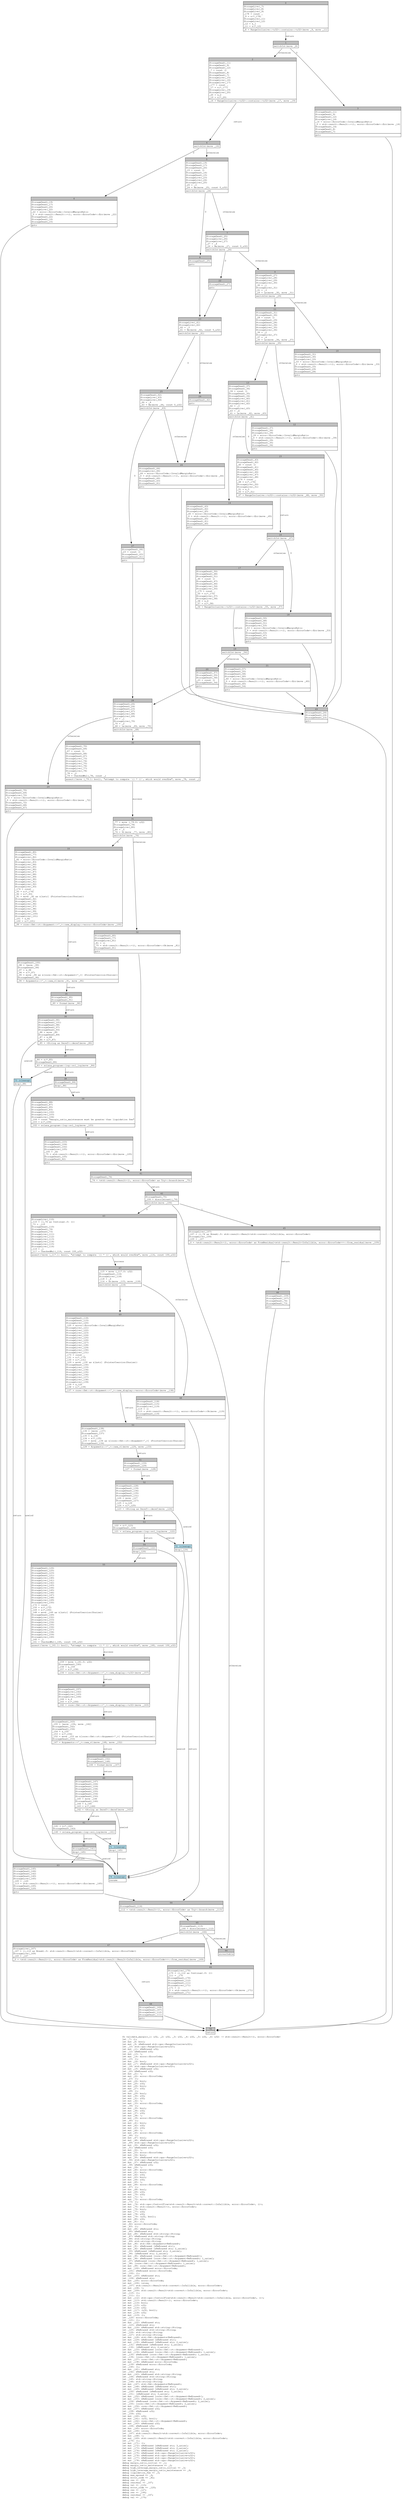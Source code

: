 digraph Mir_0_4535 {
    graph [fontname="Courier, monospace"];
    node [fontname="Courier, monospace"];
    edge [fontname="Courier, monospace"];
    label=<fn validate_margin(_1: u32, _2: u32, _3: u32, _4: u32, _5: u32, _6: u32) -&gt; std::result::Result&lt;(), error::ErrorCode&gt;<br align="left"/>let _7: ();<br align="left"/>let mut _8: bool;<br align="left"/>let mut _9: &amp;ReErased std::ops::RangeInclusive&lt;u32&gt;;<br align="left"/>let _10: std::ops::RangeInclusive&lt;u32&gt;;<br align="left"/>let mut _11: &amp;ReErased u32;<br align="left"/>let _12: &amp;ReErased u32;<br align="left"/>let mut _13: !;<br align="left"/>let mut _14: error::ErrorCode;<br align="left"/>let _15: ();<br align="left"/>let mut _16: bool;<br align="left"/>let mut _17: &amp;ReErased std::ops::RangeInclusive&lt;u32&gt;;<br align="left"/>let _18: std::ops::RangeInclusive&lt;u32&gt;;<br align="left"/>let mut _19: &amp;ReErased u32;<br align="left"/>let _20: &amp;ReErased u32;<br align="left"/>let mut _21: !;<br align="left"/>let mut _22: error::ErrorCode;<br align="left"/>let _23: ();<br align="left"/>let mut _24: bool;<br align="left"/>let mut _25: u32;<br align="left"/>let mut _26: bool;<br align="left"/>let mut _27: u32;<br align="left"/>let _28: ();<br align="left"/>let mut _29: bool;<br align="left"/>let mut _30: u32;<br align="left"/>let mut _31: u32;<br align="left"/>let mut _32: !;<br align="left"/>let mut _33: error::ErrorCode;<br align="left"/>let _34: ();<br align="left"/>let mut _35: bool;<br align="left"/>let mut _36: u32;<br align="left"/>let mut _37: u32;<br align="left"/>let mut _38: !;<br align="left"/>let mut _39: error::ErrorCode;<br align="left"/>let _40: ();<br align="left"/>let mut _41: bool;<br align="left"/>let mut _42: u32;<br align="left"/>let mut _43: u32;<br align="left"/>let mut _44: !;<br align="left"/>let mut _45: error::ErrorCode;<br align="left"/>let _46: ();<br align="left"/>let mut _47: bool;<br align="left"/>let mut _48: &amp;ReErased std::ops::RangeInclusive&lt;u32&gt;;<br align="left"/>let _49: std::ops::RangeInclusive&lt;u32&gt;;<br align="left"/>let mut _50: &amp;ReErased u32;<br align="left"/>let _51: &amp;ReErased u32;<br align="left"/>let mut _52: !;<br align="left"/>let mut _53: error::ErrorCode;<br align="left"/>let mut _54: bool;<br align="left"/>let mut _55: &amp;ReErased std::ops::RangeInclusive&lt;u32&gt;;<br align="left"/>let _56: std::ops::RangeInclusive&lt;u32&gt;;<br align="left"/>let mut _57: &amp;ReErased u32;<br align="left"/>let _58: &amp;ReErased u32;<br align="left"/>let mut _59: !;<br align="left"/>let mut _60: error::ErrorCode;<br align="left"/>let mut _61: bool;<br align="left"/>let mut _62: u32;<br align="left"/>let mut _63: bool;<br align="left"/>let mut _64: u32;<br align="left"/>let mut _65: !;<br align="left"/>let mut _66: error::ErrorCode;<br align="left"/>let _67: ();<br align="left"/>let mut _68: bool;<br align="left"/>let mut _69: u32;<br align="left"/>let mut _70: u32;<br align="left"/>let mut _71: !;<br align="left"/>let mut _72: error::ErrorCode;<br align="left"/>let _73: ();<br align="left"/>let mut _74: std::ops::ControlFlow&lt;std::result::Result&lt;std::convert::Infallible, error::ErrorCode&gt;, ()&gt;;<br align="left"/>let mut _75: std::result::Result&lt;(), error::ErrorCode&gt;;<br align="left"/>let mut _76: bool;<br align="left"/>let mut _77: u32;<br align="left"/>let mut _78: u32;<br align="left"/>let mut _79: (u32, bool);<br align="left"/>let mut _80: u32;<br align="left"/>let mut _81: ();<br align="left"/>let _82: error::ErrorCode;<br align="left"/>let _83: ();<br align="left"/>let mut _84: &amp;ReErased str;<br align="left"/>let _85: &amp;ReErased str;<br align="left"/>let mut _86: &amp;ReErased std::string::String;<br align="left"/>let _87: &amp;ReErased std::string::String;<br align="left"/>let _88: std::string::String;<br align="left"/>let _89: std::string::String;<br align="left"/>let mut _90: std::fmt::Arguments&lt;ReErased&gt;;<br align="left"/>let mut _91: &amp;ReErased [&amp;ReErased str];<br align="left"/>let mut _92: &amp;ReErased [&amp;ReErased str; 2_usize];<br align="left"/>let _93: &amp;ReErased [&amp;ReErased str; 2_usize];<br align="left"/>let _94: [&amp;ReErased str; 2_usize];<br align="left"/>let mut _95: &amp;ReErased [core::fmt::rt::Argument&lt;ReErased&gt;];<br align="left"/>let mut _96: &amp;ReErased [core::fmt::rt::Argument&lt;ReErased&gt;; 1_usize];<br align="left"/>let _97: &amp;ReErased [core::fmt::rt::Argument&lt;ReErased&gt;; 1_usize];<br align="left"/>let _98: [core::fmt::rt::Argument&lt;ReErased&gt;; 1_usize];<br align="left"/>let mut _99: core::fmt::rt::Argument&lt;ReErased&gt;;<br align="left"/>let mut _100: &amp;ReErased error::ErrorCode;<br align="left"/>let _101: &amp;ReErased error::ErrorCode;<br align="left"/>let _102: ();<br align="left"/>let mut _103: &amp;ReErased str;<br align="left"/>let _104: &amp;ReErased str;<br align="left"/>let mut _105: error::ErrorCode;<br align="left"/>let mut _106: isize;<br align="left"/>let _107: std::result::Result&lt;std::convert::Infallible, error::ErrorCode&gt;;<br align="left"/>let mut _108: !;<br align="left"/>let mut _109: std::result::Result&lt;std::convert::Infallible, error::ErrorCode&gt;;<br align="left"/>let _110: ();<br align="left"/>let _111: ();<br align="left"/>let mut _112: std::ops::ControlFlow&lt;std::result::Result&lt;std::convert::Infallible, error::ErrorCode&gt;, ()&gt;;<br align="left"/>let mut _113: std::result::Result&lt;(), error::ErrorCode&gt;;<br align="left"/>let mut _114: bool;<br align="left"/>let mut _115: u32;<br align="left"/>let mut _116: u32;<br align="left"/>let mut _117: (u32, bool);<br align="left"/>let mut _118: u32;<br align="left"/>let mut _119: ();<br align="left"/>let _120: error::ErrorCode;<br align="left"/>let _121: ();<br align="left"/>let mut _122: &amp;ReErased str;<br align="left"/>let _123: &amp;ReErased str;<br align="left"/>let mut _124: &amp;ReErased std::string::String;<br align="left"/>let _125: &amp;ReErased std::string::String;<br align="left"/>let _126: std::string::String;<br align="left"/>let _127: std::string::String;<br align="left"/>let mut _128: std::fmt::Arguments&lt;ReErased&gt;;<br align="left"/>let mut _129: &amp;ReErased [&amp;ReErased str];<br align="left"/>let mut _130: &amp;ReErased [&amp;ReErased str; 2_usize];<br align="left"/>let _131: &amp;ReErased [&amp;ReErased str; 2_usize];<br align="left"/>let _132: [&amp;ReErased str; 2_usize];<br align="left"/>let mut _133: &amp;ReErased [core::fmt::rt::Argument&lt;ReErased&gt;];<br align="left"/>let mut _134: &amp;ReErased [core::fmt::rt::Argument&lt;ReErased&gt;; 1_usize];<br align="left"/>let _135: &amp;ReErased [core::fmt::rt::Argument&lt;ReErased&gt;; 1_usize];<br align="left"/>let _136: [core::fmt::rt::Argument&lt;ReErased&gt;; 1_usize];<br align="left"/>let mut _137: core::fmt::rt::Argument&lt;ReErased&gt;;<br align="left"/>let mut _138: &amp;ReErased error::ErrorCode;<br align="left"/>let _139: &amp;ReErased error::ErrorCode;<br align="left"/>let _140: ();<br align="left"/>let mut _141: &amp;ReErased str;<br align="left"/>let _142: &amp;ReErased str;<br align="left"/>let mut _143: &amp;ReErased std::string::String;<br align="left"/>let _144: &amp;ReErased std::string::String;<br align="left"/>let _145: std::string::String;<br align="left"/>let _146: std::string::String;<br align="left"/>let mut _147: std::fmt::Arguments&lt;ReErased&gt;;<br align="left"/>let mut _148: &amp;ReErased [&amp;ReErased str];<br align="left"/>let mut _149: &amp;ReErased [&amp;ReErased str; 3_usize];<br align="left"/>let _150: &amp;ReErased [&amp;ReErased str; 3_usize];<br align="left"/>let _151: [&amp;ReErased str; 3_usize];<br align="left"/>let mut _152: &amp;ReErased [core::fmt::rt::Argument&lt;ReErased&gt;];<br align="left"/>let mut _153: &amp;ReErased [core::fmt::rt::Argument&lt;ReErased&gt;; 2_usize];<br align="left"/>let _154: &amp;ReErased [core::fmt::rt::Argument&lt;ReErased&gt;; 2_usize];<br align="left"/>let _155: [core::fmt::rt::Argument&lt;ReErased&gt;; 2_usize];<br align="left"/>let mut _156: core::fmt::rt::Argument&lt;ReErased&gt;;<br align="left"/>let mut _157: &amp;ReErased u32;<br align="left"/>let _158: &amp;ReErased u32;<br align="left"/>let _159: u32;<br align="left"/>let mut _160: u32;<br align="left"/>let mut _161: (u32, bool);<br align="left"/>let mut _162: core::fmt::rt::Argument&lt;ReErased&gt;;<br align="left"/>let mut _163: &amp;ReErased u32;<br align="left"/>let _164: &amp;ReErased u32;<br align="left"/>let mut _165: error::ErrorCode;<br align="left"/>let mut _166: isize;<br align="left"/>let _167: std::result::Result&lt;std::convert::Infallible, error::ErrorCode&gt;;<br align="left"/>let mut _168: !;<br align="left"/>let mut _169: std::result::Result&lt;std::convert::Infallible, error::ErrorCode&gt;;<br align="left"/>let _170: ();<br align="left"/>let mut _171: ();<br align="left"/>let mut _172: &amp;ReErased [&amp;ReErased str; 3_usize];<br align="left"/>let mut _173: &amp;ReErased [&amp;ReErased str; 2_usize];<br align="left"/>let mut _174: &amp;ReErased [&amp;ReErased str; 2_usize];<br align="left"/>let mut _175: &amp;ReErased std::ops::RangeInclusive&lt;u32&gt;;<br align="left"/>let mut _176: &amp;ReErased std::ops::RangeInclusive&lt;u32&gt;;<br align="left"/>let mut _177: &amp;ReErased std::ops::RangeInclusive&lt;u32&gt;;<br align="left"/>let mut _178: &amp;ReErased std::ops::RangeInclusive&lt;u32&gt;;<br align="left"/>debug margin_ratio_initial =&gt; _1;<br align="left"/>debug margin_ratio_maintenance =&gt; _2;<br align="left"/>debug high_leverage_margin_ratio_initial =&gt; _3;<br align="left"/>debug high_leverage_margin_ratio_maintenance =&gt; _4;<br align="left"/>debug liquidation_fee =&gt; _5;<br align="left"/>debug max_spread =&gt; _6;<br align="left"/>debug error_code =&gt; _82;<br align="left"/>debug res =&gt; _89;<br align="left"/>debug residual =&gt; _107;<br align="left"/>debug val =&gt; _110;<br align="left"/>debug error_code =&gt; _120;<br align="left"/>debug res =&gt; _127;<br align="left"/>debug res =&gt; _146;<br align="left"/>debug residual =&gt; _167;<br align="left"/>debug val =&gt; _170;<br align="left"/>>;
    bb0__0_4535 [shape="none", label=<<table border="0" cellborder="1" cellspacing="0"><tr><td bgcolor="gray" align="center" colspan="1">0</td></tr><tr><td align="left" balign="left">StorageLive(_7)<br/>StorageLive(_8)<br/>StorageLive(_9)<br/>_178 = const _<br/>_9 = &amp;(*_178)<br/>StorageLive(_11)<br/>StorageLive(_12)<br/>_12 = &amp;_1<br/>_11 = &amp;(*_12)<br/></td></tr><tr><td align="left">_8 = RangeInclusive::&lt;u32&gt;::contains::&lt;u32&gt;(move _9, move _11)</td></tr></table>>];
    bb1__0_4535 [shape="none", label=<<table border="0" cellborder="1" cellspacing="0"><tr><td bgcolor="gray" align="center" colspan="1">1</td></tr><tr><td align="left">switchInt(move _8)</td></tr></table>>];
    bb2__0_4535 [shape="none", label=<<table border="0" cellborder="1" cellspacing="0"><tr><td bgcolor="gray" align="center" colspan="1">2</td></tr><tr><td align="left" balign="left">StorageDead(_11)<br/>StorageDead(_9)<br/>StorageDead(_12)<br/>_7 = const ()<br/>StorageDead(_8)<br/>StorageDead(_7)<br/>StorageLive(_15)<br/>StorageLive(_16)<br/>StorageLive(_17)<br/>_177 = const _<br/>_17 = &amp;(*_177)<br/>StorageLive(_19)<br/>StorageLive(_20)<br/>_20 = &amp;_2<br/>_19 = &amp;(*_20)<br/></td></tr><tr><td align="left">_16 = RangeInclusive::&lt;u32&gt;::contains::&lt;u32&gt;(move _17, move _19)</td></tr></table>>];
    bb3__0_4535 [shape="none", label=<<table border="0" cellborder="1" cellspacing="0"><tr><td bgcolor="gray" align="center" colspan="1">3</td></tr><tr><td align="left" balign="left">StorageDead(_11)<br/>StorageDead(_9)<br/>StorageDead(_12)<br/>StorageLive(_14)<br/>_14 = error::ErrorCode::InvalidMarginRatio<br/>_0 = std::result::Result::&lt;(), error::ErrorCode&gt;::Err(move _14)<br/>StorageDead(_14)<br/>StorageDead(_8)<br/>StorageDead(_7)<br/></td></tr><tr><td align="left">goto</td></tr></table>>];
    bb4__0_4535 [shape="none", label=<<table border="0" cellborder="1" cellspacing="0"><tr><td bgcolor="gray" align="center" colspan="1">4</td></tr><tr><td align="left">switchInt(move _16)</td></tr></table>>];
    bb5__0_4535 [shape="none", label=<<table border="0" cellborder="1" cellspacing="0"><tr><td bgcolor="gray" align="center" colspan="1">5</td></tr><tr><td align="left" balign="left">StorageDead(_19)<br/>StorageDead(_17)<br/>StorageDead(_20)<br/>_15 = const ()<br/>StorageDead(_16)<br/>StorageDead(_15)<br/>StorageLive(_23)<br/>StorageLive(_24)<br/>StorageLive(_25)<br/>_25 = _3<br/>_24 = Ne(move _25, const 0_u32)<br/></td></tr><tr><td align="left">switchInt(move _24)</td></tr></table>>];
    bb6__0_4535 [shape="none", label=<<table border="0" cellborder="1" cellspacing="0"><tr><td bgcolor="gray" align="center" colspan="1">6</td></tr><tr><td align="left" balign="left">StorageDead(_19)<br/>StorageDead(_17)<br/>StorageDead(_20)<br/>StorageLive(_22)<br/>_22 = error::ErrorCode::InvalidMarginRatio<br/>_0 = std::result::Result::&lt;(), error::ErrorCode&gt;::Err(move _22)<br/>StorageDead(_22)<br/>StorageDead(_16)<br/>StorageDead(_15)<br/></td></tr><tr><td align="left">goto</td></tr></table>>];
    bb7__0_4535 [shape="none", label=<<table border="0" cellborder="1" cellspacing="0"><tr><td bgcolor="gray" align="center" colspan="1">7</td></tr><tr><td align="left" balign="left">StorageDead(_25)<br/>StorageLive(_26)<br/>StorageLive(_27)<br/>_27 = _4<br/>_26 = Ne(move _27, const 0_u32)<br/></td></tr><tr><td align="left">switchInt(move _26)</td></tr></table>>];
    bb8__0_4535 [shape="none", label=<<table border="0" cellborder="1" cellspacing="0"><tr><td bgcolor="gray" align="center" colspan="1">8</td></tr><tr><td align="left" balign="left">StorageDead(_25)<br/></td></tr><tr><td align="left">goto</td></tr></table>>];
    bb9__0_4535 [shape="none", label=<<table border="0" cellborder="1" cellspacing="0"><tr><td bgcolor="gray" align="center" colspan="1">9</td></tr><tr><td align="left" balign="left">StorageDead(_27)<br/>StorageLive(_28)<br/>StorageLive(_29)<br/>StorageLive(_30)<br/>_30 = _1<br/>StorageLive(_31)<br/>_31 = _3<br/>_29 = Le(move _30, move _31)<br/></td></tr><tr><td align="left">switchInt(move _29)</td></tr></table>>];
    bb10__0_4535 [shape="none", label=<<table border="0" cellborder="1" cellspacing="0"><tr><td bgcolor="gray" align="center" colspan="1">10</td></tr><tr><td align="left" balign="left">StorageDead(_31)<br/>StorageDead(_30)<br/>StorageLive(_33)<br/>_33 = error::ErrorCode::InvalidMarginRatio<br/>_0 = std::result::Result::&lt;(), error::ErrorCode&gt;::Err(move _33)<br/>StorageDead(_33)<br/>StorageDead(_29)<br/>StorageDead(_28)<br/></td></tr><tr><td align="left">goto</td></tr></table>>];
    bb11__0_4535 [shape="none", label=<<table border="0" cellborder="1" cellspacing="0"><tr><td bgcolor="gray" align="center" colspan="1">11</td></tr><tr><td align="left" balign="left">StorageDead(_31)<br/>StorageDead(_30)<br/>_28 = const ()<br/>StorageDead(_29)<br/>StorageDead(_28)<br/>StorageLive(_34)<br/>StorageLive(_35)<br/>StorageLive(_36)<br/>_36 = _2<br/>StorageLive(_37)<br/>_37 = _4<br/>_35 = Le(move _36, move _37)<br/></td></tr><tr><td align="left">switchInt(move _35)</td></tr></table>>];
    bb12__0_4535 [shape="none", label=<<table border="0" cellborder="1" cellspacing="0"><tr><td bgcolor="gray" align="center" colspan="1">12</td></tr><tr><td align="left" balign="left">StorageDead(_37)<br/>StorageDead(_36)<br/>StorageLive(_39)<br/>_39 = error::ErrorCode::InvalidMarginRatio<br/>_0 = std::result::Result::&lt;(), error::ErrorCode&gt;::Err(move _39)<br/>StorageDead(_39)<br/>StorageDead(_35)<br/>StorageDead(_34)<br/></td></tr><tr><td align="left">goto</td></tr></table>>];
    bb13__0_4535 [shape="none", label=<<table border="0" cellborder="1" cellspacing="0"><tr><td bgcolor="gray" align="center" colspan="1">13</td></tr><tr><td align="left" balign="left">StorageDead(_37)<br/>StorageDead(_36)<br/>_34 = const ()<br/>StorageDead(_35)<br/>StorageDead(_34)<br/>StorageLive(_40)<br/>StorageLive(_41)<br/>StorageLive(_42)<br/>_42 = _3<br/>StorageLive(_43)<br/>_43 = _4<br/>_41 = Le(move _42, move _43)<br/></td></tr><tr><td align="left">switchInt(move _41)</td></tr></table>>];
    bb14__0_4535 [shape="none", label=<<table border="0" cellborder="1" cellspacing="0"><tr><td bgcolor="gray" align="center" colspan="1">14</td></tr><tr><td align="left" balign="left">StorageDead(_43)<br/>StorageDead(_42)<br/>StorageLive(_45)<br/>_45 = error::ErrorCode::InvalidMarginRatio<br/>_0 = std::result::Result::&lt;(), error::ErrorCode&gt;::Err(move _45)<br/>StorageDead(_45)<br/>StorageDead(_41)<br/>StorageDead(_40)<br/></td></tr><tr><td align="left">goto</td></tr></table>>];
    bb15__0_4535 [shape="none", label=<<table border="0" cellborder="1" cellspacing="0"><tr><td bgcolor="gray" align="center" colspan="1">15</td></tr><tr><td align="left" balign="left">StorageDead(_43)<br/>StorageDead(_42)<br/>_40 = const ()<br/>StorageDead(_41)<br/>StorageDead(_40)<br/>StorageLive(_46)<br/>StorageLive(_47)<br/>StorageLive(_48)<br/>_176 = const _<br/>_48 = &amp;(*_176)<br/>StorageLive(_50)<br/>StorageLive(_51)<br/>_51 = &amp;_3<br/>_50 = &amp;(*_51)<br/></td></tr><tr><td align="left">_47 = RangeInclusive::&lt;u32&gt;::contains::&lt;u32&gt;(move _48, move _50)</td></tr></table>>];
    bb16__0_4535 [shape="none", label=<<table border="0" cellborder="1" cellspacing="0"><tr><td bgcolor="gray" align="center" colspan="1">16</td></tr><tr><td align="left">switchInt(move _47)</td></tr></table>>];
    bb17__0_4535 [shape="none", label=<<table border="0" cellborder="1" cellspacing="0"><tr><td bgcolor="gray" align="center" colspan="1">17</td></tr><tr><td align="left" balign="left">StorageDead(_50)<br/>StorageDead(_48)<br/>StorageDead(_51)<br/>_46 = const ()<br/>StorageDead(_47)<br/>StorageDead(_46)<br/>StorageLive(_54)<br/>StorageLive(_55)<br/>_175 = const _<br/>_55 = &amp;(*_175)<br/>StorageLive(_57)<br/>StorageLive(_58)<br/>_58 = &amp;_4<br/>_57 = &amp;(*_58)<br/></td></tr><tr><td align="left">_54 = RangeInclusive::&lt;u32&gt;::contains::&lt;u32&gt;(move _55, move _57)</td></tr></table>>];
    bb18__0_4535 [shape="none", label=<<table border="0" cellborder="1" cellspacing="0"><tr><td bgcolor="gray" align="center" colspan="1">18</td></tr><tr><td align="left" balign="left">StorageDead(_50)<br/>StorageDead(_48)<br/>StorageDead(_51)<br/>StorageLive(_53)<br/>_53 = error::ErrorCode::InvalidMarginRatio<br/>_0 = std::result::Result::&lt;(), error::ErrorCode&gt;::Err(move _53)<br/>StorageDead(_53)<br/>StorageDead(_47)<br/>StorageDead(_46)<br/></td></tr><tr><td align="left">goto</td></tr></table>>];
    bb19__0_4535 [shape="none", label=<<table border="0" cellborder="1" cellspacing="0"><tr><td bgcolor="gray" align="center" colspan="1">19</td></tr><tr><td align="left">switchInt(move _54)</td></tr></table>>];
    bb20__0_4535 [shape="none", label=<<table border="0" cellborder="1" cellspacing="0"><tr><td bgcolor="gray" align="center" colspan="1">20</td></tr><tr><td align="left" balign="left">StorageDead(_57)<br/>StorageDead(_55)<br/>StorageDead(_58)<br/>_23 = const ()<br/>StorageDead(_54)<br/></td></tr><tr><td align="left">goto</td></tr></table>>];
    bb21__0_4535 [shape="none", label=<<table border="0" cellborder="1" cellspacing="0"><tr><td bgcolor="gray" align="center" colspan="1">21</td></tr><tr><td align="left" balign="left">StorageDead(_57)<br/>StorageDead(_55)<br/>StorageDead(_58)<br/>StorageLive(_60)<br/>_60 = error::ErrorCode::InvalidMarginRatio<br/>_0 = std::result::Result::&lt;(), error::ErrorCode&gt;::Err(move _60)<br/>StorageDead(_60)<br/>StorageDead(_54)<br/></td></tr><tr><td align="left">goto</td></tr></table>>];
    bb22__0_4535 [shape="none", label=<<table border="0" cellborder="1" cellspacing="0"><tr><td bgcolor="gray" align="center" colspan="1">22</td></tr><tr><td align="left" balign="left">StorageDead(_27)<br/></td></tr><tr><td align="left">goto</td></tr></table>>];
    bb23__0_4535 [shape="none", label=<<table border="0" cellborder="1" cellspacing="0"><tr><td bgcolor="gray" align="center" colspan="1">23</td></tr><tr><td align="left" balign="left">StorageLive(_61)<br/>StorageLive(_62)<br/>_62 = _3<br/>_61 = Ne(move _62, const 0_u32)<br/></td></tr><tr><td align="left">switchInt(move _61)</td></tr></table>>];
    bb24__0_4535 [shape="none", label=<<table border="0" cellborder="1" cellspacing="0"><tr><td bgcolor="gray" align="center" colspan="1">24</td></tr><tr><td align="left" balign="left">StorageDead(_62)<br/></td></tr><tr><td align="left">goto</td></tr></table>>];
    bb25__0_4535 [shape="none", label=<<table border="0" cellborder="1" cellspacing="0"><tr><td bgcolor="gray" align="center" colspan="1">25</td></tr><tr><td align="left" balign="left">StorageDead(_62)<br/>StorageLive(_63)<br/>StorageLive(_64)<br/>_64 = _4<br/>_63 = Ne(move _64, const 0_u32)<br/></td></tr><tr><td align="left">switchInt(move _63)</td></tr></table>>];
    bb26__0_4535 [shape="none", label=<<table border="0" cellborder="1" cellspacing="0"><tr><td bgcolor="gray" align="center" colspan="1">26</td></tr><tr><td align="left" balign="left">StorageDead(_64)<br/>StorageLive(_66)<br/>_66 = error::ErrorCode::InvalidMarginRatio<br/>_0 = std::result::Result::&lt;(), error::ErrorCode&gt;::Err(move _66)<br/>StorageDead(_66)<br/>StorageDead(_63)<br/>StorageDead(_61)<br/></td></tr><tr><td align="left">goto</td></tr></table>>];
    bb27__0_4535 [shape="none", label=<<table border="0" cellborder="1" cellspacing="0"><tr><td bgcolor="gray" align="center" colspan="1">27</td></tr><tr><td align="left" balign="left">StorageDead(_64)<br/>_23 = const ()<br/>StorageDead(_63)<br/>StorageDead(_61)<br/></td></tr><tr><td align="left">goto</td></tr></table>>];
    bb28__0_4535 [shape="none", label=<<table border="0" cellborder="1" cellspacing="0"><tr><td bgcolor="gray" align="center" colspan="1">28</td></tr><tr><td align="left" balign="left">StorageDead(_26)<br/>StorageDead(_24)<br/>StorageDead(_23)<br/>StorageLive(_67)<br/>StorageLive(_68)<br/>StorageLive(_69)<br/>_69 = _1<br/>StorageLive(_70)<br/>_70 = _2<br/>_68 = Le(move _69, move _70)<br/></td></tr><tr><td align="left">switchInt(move _68)</td></tr></table>>];
    bb29__0_4535 [shape="none", label=<<table border="0" cellborder="1" cellspacing="0"><tr><td bgcolor="gray" align="center" colspan="1">29</td></tr><tr><td align="left" balign="left">StorageDead(_70)<br/>StorageDead(_69)<br/>StorageLive(_72)<br/>_72 = error::ErrorCode::InvalidMarginRatio<br/>_0 = std::result::Result::&lt;(), error::ErrorCode&gt;::Err(move _72)<br/>StorageDead(_72)<br/>StorageDead(_68)<br/>StorageDead(_67)<br/></td></tr><tr><td align="left">goto</td></tr></table>>];
    bb30__0_4535 [shape="none", label=<<table border="0" cellborder="1" cellspacing="0"><tr><td bgcolor="gray" align="center" colspan="1">30</td></tr><tr><td align="left" balign="left">StorageDead(_70)<br/>StorageDead(_69)<br/>_67 = const ()<br/>StorageDead(_68)<br/>StorageDead(_67)<br/>StorageLive(_73)<br/>StorageLive(_74)<br/>StorageLive(_75)<br/>StorageLive(_76)<br/>StorageLive(_77)<br/>StorageLive(_78)<br/>_78 = _2<br/>_79 = CheckedMul(_78, const _)<br/></td></tr><tr><td align="left">assert(!move (_79.1: bool), &quot;attempt to compute `{} * {}`, which would overflow&quot;, move _78, const _)</td></tr></table>>];
    bb31__0_4535 [shape="none", label=<<table border="0" cellborder="1" cellspacing="0"><tr><td bgcolor="gray" align="center" colspan="1">31</td></tr><tr><td align="left" balign="left">_77 = move (_79.0: u32)<br/>StorageDead(_78)<br/>StorageLive(_80)<br/>_80 = _5<br/>_76 = Gt(move _77, move _80)<br/></td></tr><tr><td align="left">switchInt(move _76)</td></tr></table>>];
    bb32__0_4535 [shape="none", label=<<table border="0" cellborder="1" cellspacing="0"><tr><td bgcolor="gray" align="center" colspan="1">32</td></tr><tr><td align="left" balign="left">StorageDead(_80)<br/>StorageDead(_77)<br/>StorageLive(_81)<br/>_81 = ()<br/>_75 = std::result::Result::&lt;(), error::ErrorCode&gt;::Ok(move _81)<br/>StorageDead(_81)<br/></td></tr><tr><td align="left">goto</td></tr></table>>];
    bb33__0_4535 [shape="none", label=<<table border="0" cellborder="1" cellspacing="0"><tr><td bgcolor="gray" align="center" colspan="1">33</td></tr><tr><td align="left" balign="left">StorageDead(_80)<br/>StorageDead(_77)<br/>StorageLive(_82)<br/>_82 = error::ErrorCode::InvalidMarginRatio<br/>StorageLive(_83)<br/>StorageLive(_84)<br/>StorageLive(_85)<br/>StorageLive(_86)<br/>StorageLive(_87)<br/>StorageLive(_88)<br/>StorageLive(_89)<br/>StorageLive(_90)<br/>StorageLive(_91)<br/>StorageLive(_92)<br/>StorageLive(_93)<br/>_174 = const _<br/>_93 = &amp;(*_174)<br/>_92 = &amp;(*_93)<br/>_91 = move _92 as &amp;[&amp;str] (PointerCoercion(Unsize))<br/>StorageDead(_92)<br/>StorageLive(_95)<br/>StorageLive(_96)<br/>StorageLive(_97)<br/>StorageLive(_98)<br/>StorageLive(_99)<br/>StorageLive(_100)<br/>StorageLive(_101)<br/>_101 = &amp;_82<br/>_100 = &amp;(*_101)<br/></td></tr><tr><td align="left">_99 = core::fmt::rt::Argument::&lt;'_&gt;::new_display::&lt;error::ErrorCode&gt;(move _100)</td></tr></table>>];
    bb34__0_4535 [shape="none", label=<<table border="0" cellborder="1" cellspacing="0"><tr><td bgcolor="gray" align="center" colspan="1">34</td></tr><tr><td align="left" balign="left">StorageDead(_100)<br/>_98 = [move _99]<br/>StorageDead(_99)<br/>_97 = &amp;_98<br/>_96 = &amp;(*_97)<br/>_95 = move _96 as &amp;[core::fmt::rt::Argument&lt;'_&gt;] (PointerCoercion(Unsize))<br/>StorageDead(_96)<br/></td></tr><tr><td align="left">_90 = Arguments::&lt;'_&gt;::new_v1(move _91, move _95)</td></tr></table>>];
    bb35__0_4535 [shape="none", label=<<table border="0" cellborder="1" cellspacing="0"><tr><td bgcolor="gray" align="center" colspan="1">35</td></tr><tr><td align="left" balign="left">StorageDead(_95)<br/>StorageDead(_91)<br/></td></tr><tr><td align="left">_89 = format(move _90)</td></tr></table>>];
    bb36__0_4535 [shape="none", label=<<table border="0" cellborder="1" cellspacing="0"><tr><td bgcolor="gray" align="center" colspan="1">36</td></tr><tr><td align="left" balign="left">StorageDead(_90)<br/>StorageDead(_101)<br/>StorageDead(_98)<br/>StorageDead(_97)<br/>StorageDead(_93)<br/>_88 = move _89<br/>StorageDead(_89)<br/>_87 = &amp;_88<br/>_86 = &amp;(*_87)<br/></td></tr><tr><td align="left">_85 = &lt;String as Deref&gt;::deref(move _86)</td></tr></table>>];
    bb37__0_4535 [shape="none", label=<<table border="0" cellborder="1" cellspacing="0"><tr><td bgcolor="gray" align="center" colspan="1">37</td></tr><tr><td align="left" balign="left">_84 = &amp;(*_85)<br/>StorageDead(_86)<br/></td></tr><tr><td align="left">_83 = solana_program::log::sol_log(move _84)</td></tr></table>>];
    bb38__0_4535 [shape="none", label=<<table border="0" cellborder="1" cellspacing="0"><tr><td bgcolor="gray" align="center" colspan="1">38</td></tr><tr><td align="left" balign="left">StorageDead(_84)<br/></td></tr><tr><td align="left">drop(_88)</td></tr></table>>];
    bb39__0_4535 [shape="none", label=<<table border="0" cellborder="1" cellspacing="0"><tr><td bgcolor="gray" align="center" colspan="1">39</td></tr><tr><td align="left" balign="left">StorageDead(_88)<br/>StorageDead(_87)<br/>StorageDead(_85)<br/>StorageDead(_83)<br/>StorageLive(_102)<br/>StorageLive(_103)<br/>StorageLive(_104)<br/>_104 = const &quot;margin_ratio_maintenance must be greater than liquidation fee&quot;<br/>_103 = &amp;(*_104)<br/></td></tr><tr><td align="left">_102 = solana_program::log::sol_log(move _103)</td></tr></table>>];
    bb40__0_4535 [shape="none", label=<<table border="0" cellborder="1" cellspacing="0"><tr><td bgcolor="gray" align="center" colspan="1">40</td></tr><tr><td align="left" balign="left">StorageDead(_103)<br/>StorageDead(_104)<br/>StorageDead(_102)<br/>StorageLive(_105)<br/>_105 = _82<br/>_75 = std::result::Result::&lt;(), error::ErrorCode&gt;::Err(move _105)<br/>StorageDead(_105)<br/>StorageDead(_82)<br/></td></tr><tr><td align="left">goto</td></tr></table>>];
    bb41__0_4535 [shape="none", label=<<table border="0" cellborder="1" cellspacing="0"><tr><td bgcolor="gray" align="center" colspan="1">41</td></tr><tr><td align="left" balign="left">StorageDead(_76)<br/></td></tr><tr><td align="left">_74 = &lt;std::result::Result&lt;(), error::ErrorCode&gt; as Try&gt;::branch(move _75)</td></tr></table>>];
    bb42__0_4535 [shape="none", label=<<table border="0" cellborder="1" cellspacing="0"><tr><td bgcolor="gray" align="center" colspan="1">42</td></tr><tr><td align="left" balign="left">StorageDead(_75)<br/>_106 = discriminant(_74)<br/></td></tr><tr><td align="left">switchInt(move _106)</td></tr></table>>];
    bb43__0_4535 [shape="none", label=<<table border="0" cellborder="1" cellspacing="0"><tr><td bgcolor="gray" align="center" colspan="1">43</td></tr><tr><td align="left" balign="left">StorageLive(_110)<br/>_110 = ((_74 as Continue).0: ())<br/>_73 = _110<br/>StorageDead(_110)<br/>StorageDead(_74)<br/>StorageDead(_73)<br/>StorageLive(_111)<br/>StorageLive(_112)<br/>StorageLive(_113)<br/>StorageLive(_114)<br/>StorageLive(_115)<br/>StorageLive(_116)<br/>_116 = _1<br/>_117 = CheckedMul(_116, const 100_u32)<br/></td></tr><tr><td align="left">assert(!move (_117.1: bool), &quot;attempt to compute `{} * {}`, which would overflow&quot;, move _116, const 100_u32)</td></tr></table>>];
    bb44__0_4535 [shape="none", label=<<table border="0" cellborder="1" cellspacing="0"><tr><td bgcolor="gray" align="center" colspan="1">44</td></tr><tr><td align="left">unreachable</td></tr></table>>];
    bb45__0_4535 [shape="none", label=<<table border="0" cellborder="1" cellspacing="0"><tr><td bgcolor="gray" align="center" colspan="1">45</td></tr><tr><td align="left" balign="left">StorageLive(_107)<br/>_107 = ((_74 as Break).0: std::result::Result&lt;std::convert::Infallible, error::ErrorCode&gt;)<br/>StorageLive(_109)<br/>_109 = _107<br/></td></tr><tr><td align="left">_0 = &lt;std::result::Result&lt;(), error::ErrorCode&gt; as FromResidual&lt;std::result::Result&lt;Infallible, error::ErrorCode&gt;&gt;&gt;::from_residual(move _109)</td></tr></table>>];
    bb46__0_4535 [shape="none", label=<<table border="0" cellborder="1" cellspacing="0"><tr><td bgcolor="gray" align="center" colspan="1">46</td></tr><tr><td align="left" balign="left">StorageDead(_109)<br/>StorageDead(_107)<br/>StorageDead(_74)<br/>StorageDead(_73)<br/></td></tr><tr><td align="left">goto</td></tr></table>>];
    bb47__0_4535 [shape="none", label=<<table border="0" cellborder="1" cellspacing="0"><tr><td bgcolor="gray" align="center" colspan="1">47</td></tr><tr><td align="left" balign="left">_115 = move (_117.0: u32)<br/>StorageDead(_116)<br/>StorageLive(_118)<br/>_118 = _6<br/>_114 = Gt(move _115, move _118)<br/></td></tr><tr><td align="left">switchInt(move _114)</td></tr></table>>];
    bb48__0_4535 [shape="none", label=<<table border="0" cellborder="1" cellspacing="0"><tr><td bgcolor="gray" align="center" colspan="1">48</td></tr><tr><td align="left" balign="left">StorageDead(_118)<br/>StorageDead(_115)<br/>StorageLive(_119)<br/>_119 = ()<br/>_113 = std::result::Result::&lt;(), error::ErrorCode&gt;::Ok(move _119)<br/>StorageDead(_119)<br/></td></tr><tr><td align="left">goto</td></tr></table>>];
    bb49__0_4535 [shape="none", label=<<table border="0" cellborder="1" cellspacing="0"><tr><td bgcolor="gray" align="center" colspan="1">49</td></tr><tr><td align="left" balign="left">StorageDead(_118)<br/>StorageDead(_115)<br/>StorageLive(_120)<br/>_120 = error::ErrorCode::InvalidMarginRatio<br/>StorageLive(_121)<br/>StorageLive(_122)<br/>StorageLive(_123)<br/>StorageLive(_124)<br/>StorageLive(_125)<br/>StorageLive(_126)<br/>StorageLive(_127)<br/>StorageLive(_128)<br/>StorageLive(_129)<br/>StorageLive(_130)<br/>StorageLive(_131)<br/>_173 = const _<br/>_131 = &amp;(*_173)<br/>_130 = &amp;(*_131)<br/>_129 = move _130 as &amp;[&amp;str] (PointerCoercion(Unsize))<br/>StorageDead(_130)<br/>StorageLive(_133)<br/>StorageLive(_134)<br/>StorageLive(_135)<br/>StorageLive(_136)<br/>StorageLive(_137)<br/>StorageLive(_138)<br/>StorageLive(_139)<br/>_139 = &amp;_120<br/>_138 = &amp;(*_139)<br/></td></tr><tr><td align="left">_137 = core::fmt::rt::Argument::&lt;'_&gt;::new_display::&lt;error::ErrorCode&gt;(move _138)</td></tr></table>>];
    bb50__0_4535 [shape="none", label=<<table border="0" cellborder="1" cellspacing="0"><tr><td bgcolor="gray" align="center" colspan="1">50</td></tr><tr><td align="left" balign="left">StorageDead(_138)<br/>_136 = [move _137]<br/>StorageDead(_137)<br/>_135 = &amp;_136<br/>_134 = &amp;(*_135)<br/>_133 = move _134 as &amp;[core::fmt::rt::Argument&lt;'_&gt;] (PointerCoercion(Unsize))<br/>StorageDead(_134)<br/></td></tr><tr><td align="left">_128 = Arguments::&lt;'_&gt;::new_v1(move _129, move _133)</td></tr></table>>];
    bb51__0_4535 [shape="none", label=<<table border="0" cellborder="1" cellspacing="0"><tr><td bgcolor="gray" align="center" colspan="1">51</td></tr><tr><td align="left" balign="left">StorageDead(_133)<br/>StorageDead(_129)<br/></td></tr><tr><td align="left">_127 = format(move _128)</td></tr></table>>];
    bb52__0_4535 [shape="none", label=<<table border="0" cellborder="1" cellspacing="0"><tr><td bgcolor="gray" align="center" colspan="1">52</td></tr><tr><td align="left" balign="left">StorageDead(_128)<br/>StorageDead(_139)<br/>StorageDead(_136)<br/>StorageDead(_135)<br/>StorageDead(_131)<br/>_126 = move _127<br/>StorageDead(_127)<br/>_125 = &amp;_126<br/>_124 = &amp;(*_125)<br/></td></tr><tr><td align="left">_123 = &lt;String as Deref&gt;::deref(move _124)</td></tr></table>>];
    bb53__0_4535 [shape="none", label=<<table border="0" cellborder="1" cellspacing="0"><tr><td bgcolor="gray" align="center" colspan="1">53</td></tr><tr><td align="left" balign="left">_122 = &amp;(*_123)<br/>StorageDead(_124)<br/></td></tr><tr><td align="left">_121 = solana_program::log::sol_log(move _122)</td></tr></table>>];
    bb54__0_4535 [shape="none", label=<<table border="0" cellborder="1" cellspacing="0"><tr><td bgcolor="gray" align="center" colspan="1">54</td></tr><tr><td align="left" balign="left">StorageDead(_122)<br/></td></tr><tr><td align="left">drop(_126)</td></tr></table>>];
    bb55__0_4535 [shape="none", label=<<table border="0" cellborder="1" cellspacing="0"><tr><td bgcolor="gray" align="center" colspan="1">55</td></tr><tr><td align="left" balign="left">StorageDead(_126)<br/>StorageDead(_125)<br/>StorageDead(_123)<br/>StorageDead(_121)<br/>StorageLive(_140)<br/>StorageLive(_141)<br/>StorageLive(_142)<br/>StorageLive(_143)<br/>StorageLive(_144)<br/>StorageLive(_145)<br/>StorageLive(_146)<br/>StorageLive(_147)<br/>StorageLive(_148)<br/>StorageLive(_149)<br/>StorageLive(_150)<br/>_172 = const _<br/>_150 = &amp;(*_172)<br/>_149 = &amp;(*_150)<br/>_148 = move _149 as &amp;[&amp;str] (PointerCoercion(Unsize))<br/>StorageDead(_149)<br/>StorageLive(_152)<br/>StorageLive(_153)<br/>StorageLive(_154)<br/>StorageLive(_155)<br/>StorageLive(_156)<br/>StorageLive(_157)<br/>StorageLive(_158)<br/>StorageLive(_159)<br/>StorageLive(_160)<br/>_160 = _1<br/>_161 = CheckedMul(_160, const 100_u32)<br/></td></tr><tr><td align="left">assert(!move (_161.1: bool), &quot;attempt to compute `{} * {}`, which would overflow&quot;, move _160, const 100_u32)</td></tr></table>>];
    bb56__0_4535 [shape="none", label=<<table border="0" cellborder="1" cellspacing="0"><tr><td bgcolor="gray" align="center" colspan="1">56</td></tr><tr><td align="left" balign="left">_159 = move (_161.0: u32)<br/>StorageDead(_160)<br/>_158 = &amp;_159<br/>_157 = &amp;(*_158)<br/></td></tr><tr><td align="left">_156 = core::fmt::rt::Argument::&lt;'_&gt;::new_display::&lt;u32&gt;(move _157)</td></tr></table>>];
    bb57__0_4535 [shape="none", label=<<table border="0" cellborder="1" cellspacing="0"><tr><td bgcolor="gray" align="center" colspan="1">57</td></tr><tr><td align="left" balign="left">StorageDead(_157)<br/>StorageLive(_162)<br/>StorageLive(_163)<br/>StorageLive(_164)<br/>_164 = &amp;_6<br/>_163 = &amp;(*_164)<br/></td></tr><tr><td align="left">_162 = core::fmt::rt::Argument::&lt;'_&gt;::new_display::&lt;u32&gt;(move _163)</td></tr></table>>];
    bb58__0_4535 [shape="none", label=<<table border="0" cellborder="1" cellspacing="0"><tr><td bgcolor="gray" align="center" colspan="1">58</td></tr><tr><td align="left" balign="left">StorageDead(_163)<br/>_155 = [move _156, move _162]<br/>StorageDead(_162)<br/>StorageDead(_156)<br/>_154 = &amp;_155<br/>_153 = &amp;(*_154)<br/>_152 = move _153 as &amp;[core::fmt::rt::Argument&lt;'_&gt;] (PointerCoercion(Unsize))<br/>StorageDead(_153)<br/></td></tr><tr><td align="left">_147 = Arguments::&lt;'_&gt;::new_v1(move _148, move _152)</td></tr></table>>];
    bb59__0_4535 [shape="none", label=<<table border="0" cellborder="1" cellspacing="0"><tr><td bgcolor="gray" align="center" colspan="1">59</td></tr><tr><td align="left" balign="left">StorageDead(_152)<br/>StorageDead(_148)<br/></td></tr><tr><td align="left">_146 = format(move _147)</td></tr></table>>];
    bb60__0_4535 [shape="none", label=<<table border="0" cellborder="1" cellspacing="0"><tr><td bgcolor="gray" align="center" colspan="1">60</td></tr><tr><td align="left" balign="left">StorageDead(_147)<br/>StorageDead(_164)<br/>StorageDead(_159)<br/>StorageDead(_158)<br/>StorageDead(_155)<br/>StorageDead(_154)<br/>StorageDead(_150)<br/>_145 = move _146<br/>StorageDead(_146)<br/>_144 = &amp;_145<br/>_143 = &amp;(*_144)<br/></td></tr><tr><td align="left">_142 = &lt;String as Deref&gt;::deref(move _143)</td></tr></table>>];
    bb61__0_4535 [shape="none", label=<<table border="0" cellborder="1" cellspacing="0"><tr><td bgcolor="gray" align="center" colspan="1">61</td></tr><tr><td align="left" balign="left">_141 = &amp;(*_142)<br/>StorageDead(_143)<br/></td></tr><tr><td align="left">_140 = solana_program::log::sol_log(move _141)</td></tr></table>>];
    bb62__0_4535 [shape="none", label=<<table border="0" cellborder="1" cellspacing="0"><tr><td bgcolor="gray" align="center" colspan="1">62</td></tr><tr><td align="left" balign="left">StorageDead(_141)<br/></td></tr><tr><td align="left">drop(_145)</td></tr></table>>];
    bb63__0_4535 [shape="none", label=<<table border="0" cellborder="1" cellspacing="0"><tr><td bgcolor="gray" align="center" colspan="1">63</td></tr><tr><td align="left" balign="left">StorageDead(_145)<br/>StorageDead(_144)<br/>StorageDead(_142)<br/>StorageDead(_140)<br/>StorageLive(_165)<br/>_165 = _120<br/>_113 = std::result::Result::&lt;(), error::ErrorCode&gt;::Err(move _165)<br/>StorageDead(_165)<br/>StorageDead(_120)<br/></td></tr><tr><td align="left">goto</td></tr></table>>];
    bb64__0_4535 [shape="none", label=<<table border="0" cellborder="1" cellspacing="0"><tr><td bgcolor="gray" align="center" colspan="1">64</td></tr><tr><td align="left" balign="left">StorageDead(_114)<br/></td></tr><tr><td align="left">_112 = &lt;std::result::Result&lt;(), error::ErrorCode&gt; as Try&gt;::branch(move _113)</td></tr></table>>];
    bb65__0_4535 [shape="none", label=<<table border="0" cellborder="1" cellspacing="0"><tr><td bgcolor="gray" align="center" colspan="1">65</td></tr><tr><td align="left" balign="left">StorageDead(_113)<br/>_166 = discriminant(_112)<br/></td></tr><tr><td align="left">switchInt(move _166)</td></tr></table>>];
    bb66__0_4535 [shape="none", label=<<table border="0" cellborder="1" cellspacing="0"><tr><td bgcolor="gray" align="center" colspan="1">66</td></tr><tr><td align="left" balign="left">StorageLive(_170)<br/>_170 = ((_112 as Continue).0: ())<br/>_111 = _170<br/>StorageDead(_170)<br/>StorageDead(_112)<br/>StorageDead(_111)<br/>StorageLive(_171)<br/>_171 = ()<br/>_0 = std::result::Result::&lt;(), error::ErrorCode&gt;::Ok(move _171)<br/>StorageDead(_171)<br/></td></tr><tr><td align="left">goto</td></tr></table>>];
    bb67__0_4535 [shape="none", label=<<table border="0" cellborder="1" cellspacing="0"><tr><td bgcolor="gray" align="center" colspan="1">67</td></tr><tr><td align="left" balign="left">StorageLive(_167)<br/>_167 = ((_112 as Break).0: std::result::Result&lt;std::convert::Infallible, error::ErrorCode&gt;)<br/>StorageLive(_169)<br/>_169 = _167<br/></td></tr><tr><td align="left">_0 = &lt;std::result::Result&lt;(), error::ErrorCode&gt; as FromResidual&lt;std::result::Result&lt;Infallible, error::ErrorCode&gt;&gt;&gt;::from_residual(move _169)</td></tr></table>>];
    bb68__0_4535 [shape="none", label=<<table border="0" cellborder="1" cellspacing="0"><tr><td bgcolor="gray" align="center" colspan="1">68</td></tr><tr><td align="left" balign="left">StorageDead(_169)<br/>StorageDead(_167)<br/>StorageDead(_112)<br/>StorageDead(_111)<br/></td></tr><tr><td align="left">goto</td></tr></table>>];
    bb69__0_4535 [shape="none", label=<<table border="0" cellborder="1" cellspacing="0"><tr><td bgcolor="gray" align="center" colspan="1">69</td></tr><tr><td align="left" balign="left">StorageDead(_26)<br/>StorageDead(_24)<br/>StorageDead(_23)<br/></td></tr><tr><td align="left">goto</td></tr></table>>];
    bb70__0_4535 [shape="none", label=<<table border="0" cellborder="1" cellspacing="0"><tr><td bgcolor="gray" align="center" colspan="1">70</td></tr><tr><td align="left">return</td></tr></table>>];
    bb71__0_4535 [shape="none", label=<<table border="0" cellborder="1" cellspacing="0"><tr><td bgcolor="lightblue" align="center" colspan="1">71 (cleanup)</td></tr><tr><td align="left">drop(_145)</td></tr></table>>];
    bb72__0_4535 [shape="none", label=<<table border="0" cellborder="1" cellspacing="0"><tr><td bgcolor="lightblue" align="center" colspan="1">72 (cleanup)</td></tr><tr><td align="left">drop(_126)</td></tr></table>>];
    bb73__0_4535 [shape="none", label=<<table border="0" cellborder="1" cellspacing="0"><tr><td bgcolor="lightblue" align="center" colspan="1">73 (cleanup)</td></tr><tr><td align="left">drop(_88)</td></tr></table>>];
    bb74__0_4535 [shape="none", label=<<table border="0" cellborder="1" cellspacing="0"><tr><td bgcolor="lightblue" align="center" colspan="1">74 (cleanup)</td></tr><tr><td align="left">resume</td></tr></table>>];
    bb0__0_4535 -> bb1__0_4535 [label="return"];
    bb1__0_4535 -> bb3__0_4535 [label="0"];
    bb1__0_4535 -> bb2__0_4535 [label="otherwise"];
    bb2__0_4535 -> bb4__0_4535 [label="return"];
    bb3__0_4535 -> bb70__0_4535 [label=""];
    bb4__0_4535 -> bb6__0_4535 [label="0"];
    bb4__0_4535 -> bb5__0_4535 [label="otherwise"];
    bb5__0_4535 -> bb8__0_4535 [label="0"];
    bb5__0_4535 -> bb7__0_4535 [label="otherwise"];
    bb6__0_4535 -> bb70__0_4535 [label=""];
    bb7__0_4535 -> bb22__0_4535 [label="0"];
    bb7__0_4535 -> bb9__0_4535 [label="otherwise"];
    bb8__0_4535 -> bb23__0_4535 [label=""];
    bb9__0_4535 -> bb11__0_4535 [label="0"];
    bb9__0_4535 -> bb10__0_4535 [label="otherwise"];
    bb10__0_4535 -> bb69__0_4535 [label=""];
    bb11__0_4535 -> bb13__0_4535 [label="0"];
    bb11__0_4535 -> bb12__0_4535 [label="otherwise"];
    bb12__0_4535 -> bb69__0_4535 [label=""];
    bb13__0_4535 -> bb15__0_4535 [label="0"];
    bb13__0_4535 -> bb14__0_4535 [label="otherwise"];
    bb14__0_4535 -> bb69__0_4535 [label=""];
    bb15__0_4535 -> bb16__0_4535 [label="return"];
    bb16__0_4535 -> bb18__0_4535 [label="0"];
    bb16__0_4535 -> bb17__0_4535 [label="otherwise"];
    bb17__0_4535 -> bb19__0_4535 [label="return"];
    bb18__0_4535 -> bb69__0_4535 [label=""];
    bb19__0_4535 -> bb21__0_4535 [label="0"];
    bb19__0_4535 -> bb20__0_4535 [label="otherwise"];
    bb20__0_4535 -> bb28__0_4535 [label=""];
    bb21__0_4535 -> bb69__0_4535 [label=""];
    bb22__0_4535 -> bb23__0_4535 [label=""];
    bb23__0_4535 -> bb25__0_4535 [label="0"];
    bb23__0_4535 -> bb24__0_4535 [label="otherwise"];
    bb24__0_4535 -> bb26__0_4535 [label=""];
    bb25__0_4535 -> bb27__0_4535 [label="0"];
    bb25__0_4535 -> bb26__0_4535 [label="otherwise"];
    bb26__0_4535 -> bb69__0_4535 [label=""];
    bb27__0_4535 -> bb28__0_4535 [label=""];
    bb28__0_4535 -> bb30__0_4535 [label="0"];
    bb28__0_4535 -> bb29__0_4535 [label="otherwise"];
    bb29__0_4535 -> bb70__0_4535 [label=""];
    bb30__0_4535 -> bb31__0_4535 [label="success"];
    bb31__0_4535 -> bb33__0_4535 [label="0"];
    bb31__0_4535 -> bb32__0_4535 [label="otherwise"];
    bb32__0_4535 -> bb41__0_4535 [label=""];
    bb33__0_4535 -> bb34__0_4535 [label="return"];
    bb34__0_4535 -> bb35__0_4535 [label="return"];
    bb35__0_4535 -> bb36__0_4535 [label="return"];
    bb36__0_4535 -> bb37__0_4535 [label="return"];
    bb36__0_4535 -> bb73__0_4535 [label="unwind"];
    bb37__0_4535 -> bb38__0_4535 [label="return"];
    bb37__0_4535 -> bb73__0_4535 [label="unwind"];
    bb38__0_4535 -> bb39__0_4535 [label="return"];
    bb38__0_4535 -> bb74__0_4535 [label="unwind"];
    bb39__0_4535 -> bb40__0_4535 [label="return"];
    bb40__0_4535 -> bb41__0_4535 [label=""];
    bb41__0_4535 -> bb42__0_4535 [label="return"];
    bb42__0_4535 -> bb43__0_4535 [label="0"];
    bb42__0_4535 -> bb45__0_4535 [label="1"];
    bb42__0_4535 -> bb44__0_4535 [label="otherwise"];
    bb43__0_4535 -> bb47__0_4535 [label="success"];
    bb45__0_4535 -> bb46__0_4535 [label="return"];
    bb46__0_4535 -> bb70__0_4535 [label=""];
    bb47__0_4535 -> bb49__0_4535 [label="0"];
    bb47__0_4535 -> bb48__0_4535 [label="otherwise"];
    bb48__0_4535 -> bb64__0_4535 [label=""];
    bb49__0_4535 -> bb50__0_4535 [label="return"];
    bb50__0_4535 -> bb51__0_4535 [label="return"];
    bb51__0_4535 -> bb52__0_4535 [label="return"];
    bb52__0_4535 -> bb53__0_4535 [label="return"];
    bb52__0_4535 -> bb72__0_4535 [label="unwind"];
    bb53__0_4535 -> bb54__0_4535 [label="return"];
    bb53__0_4535 -> bb72__0_4535 [label="unwind"];
    bb54__0_4535 -> bb55__0_4535 [label="return"];
    bb54__0_4535 -> bb74__0_4535 [label="unwind"];
    bb55__0_4535 -> bb56__0_4535 [label="success"];
    bb56__0_4535 -> bb57__0_4535 [label="return"];
    bb57__0_4535 -> bb58__0_4535 [label="return"];
    bb58__0_4535 -> bb59__0_4535 [label="return"];
    bb59__0_4535 -> bb60__0_4535 [label="return"];
    bb60__0_4535 -> bb61__0_4535 [label="return"];
    bb60__0_4535 -> bb71__0_4535 [label="unwind"];
    bb61__0_4535 -> bb62__0_4535 [label="return"];
    bb61__0_4535 -> bb71__0_4535 [label="unwind"];
    bb62__0_4535 -> bb63__0_4535 [label="return"];
    bb62__0_4535 -> bb74__0_4535 [label="unwind"];
    bb63__0_4535 -> bb64__0_4535 [label=""];
    bb64__0_4535 -> bb65__0_4535 [label="return"];
    bb65__0_4535 -> bb66__0_4535 [label="0"];
    bb65__0_4535 -> bb67__0_4535 [label="1"];
    bb65__0_4535 -> bb44__0_4535 [label="otherwise"];
    bb66__0_4535 -> bb70__0_4535 [label=""];
    bb67__0_4535 -> bb68__0_4535 [label="return"];
    bb68__0_4535 -> bb70__0_4535 [label=""];
    bb69__0_4535 -> bb70__0_4535 [label=""];
    bb71__0_4535 -> bb74__0_4535 [label="return"];
    bb72__0_4535 -> bb74__0_4535 [label="return"];
    bb73__0_4535 -> bb74__0_4535 [label="return"];
}
